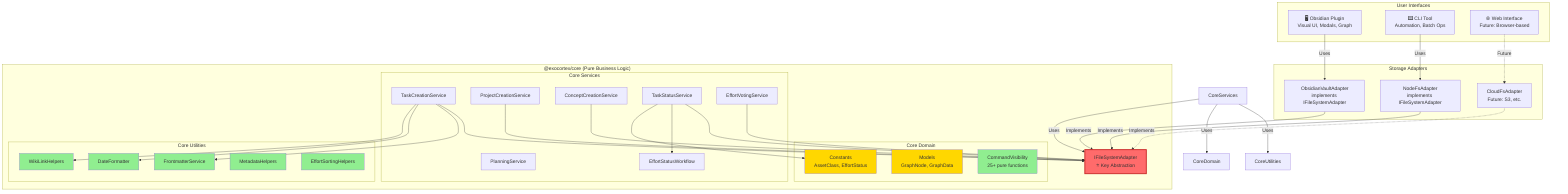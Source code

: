 %% Future Architecture (Post-Issue #122)
%% Three-tier architecture with Core extraction

graph TB
    subgraph User Interfaces
        ObsidianUI[🖥️ Obsidian Plugin<br/>Visual UI, Modals, Graph]
        CLI[⌨️ CLI Tool<br/>Automation, Batch Ops]
        Future[🌐 Web Interface<br/>Future: Browser-based]
    end

    subgraph Storage Adapters
        ObsidianAdapter[ObsidianVaultAdapter<br/>implements IFileSystemAdapter]
        NodeAdapter[NodeFsAdapter<br/>implements IFileSystemAdapter]
        CloudAdapter[CloudFsAdapter<br/>Future: S3, etc.]
    end

    subgraph Core Package ["@exocortex/core (Pure Business Logic)"]
        subgraph Core Domain
            CoreConstants[Constants<br/>AssetClass, EffortStatus]
            CoreModels[Models<br/>GraphNode, GraphData]
            CoreVisibility[CommandVisibility<br/>25+ pure functions]
        end

        subgraph Core Services
            CoreTaskCreate[TaskCreationService]
            CoreProjectCreate[ProjectCreationService]
            CoreConceptCreate[ConceptCreationService]
            CoreTaskStatus[TaskStatusService]
            CoreVoting[EffortVotingService]
            CorePlanning[PlanningService]
            CoreWorkflow[EffortStatusWorkflow]
        end

        subgraph Core Utilities
            CoreFrontmatter[FrontmatterService]
            CoreDate[DateFormatter]
            CoreWikiLink[WikiLinkHelpers]
            CoreMeta[MetadataHelpers]
            CoreSorting[EffortSortingHelpers]
        end

        CoreInterface[IFileSystemAdapter<br/>⭐ Key Abstraction]
    end

    ObsidianUI -->|Uses| ObsidianAdapter
    CLI -->|Uses| NodeAdapter
    Future -.->|Future| CloudAdapter

    ObsidianAdapter -->|Implements| CoreInterface
    NodeAdapter -->|Implements| CoreInterface
    CloudAdapter -.->|Implements| CoreInterface

    CoreServices -->|Uses| CoreInterface
    CoreServices -->|Uses| CoreUtilities
    CoreServices -->|Uses| CoreDomain

    CoreTaskCreate --> CoreInterface
    CoreProjectCreate --> CoreInterface
    CoreConceptCreate --> CoreInterface
    CoreTaskStatus --> CoreInterface
    CoreVoting --> CoreInterface

    CoreTaskCreate --> CoreFrontmatter
    CoreTaskCreate --> CoreDate
    CoreTaskCreate --> CoreWikiLink
    CoreTaskStatus --> CoreWorkflow
    CoreTaskStatus --> CoreConstants

    style CoreInterface fill:#FF6B6B,stroke:#C92A2A,stroke-width:3px
    style CoreFrontmatter fill:#90EE90
    style CoreDate fill:#90EE90
    style CoreWikiLink fill:#90EE90
    style CoreMeta fill:#90EE90
    style CoreSorting fill:#90EE90
    style CoreConstants fill:#FFD700
    style CoreModels fill:#FFD700
    style CoreVisibility fill:#90EE90